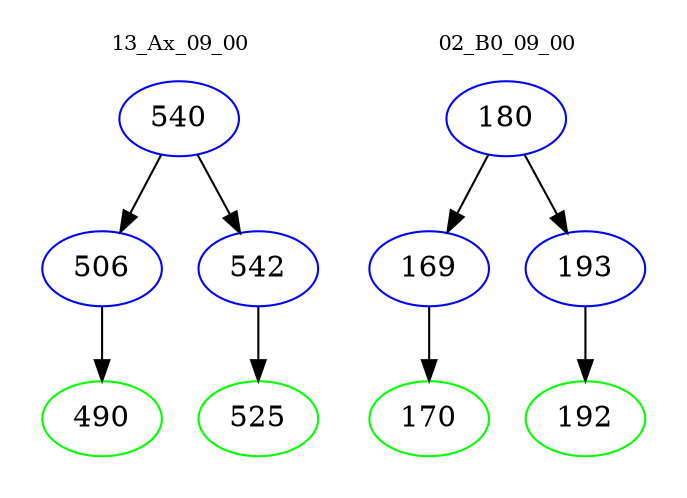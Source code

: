 digraph{
subgraph cluster_0 {
color = white
label = "13_Ax_09_00";
fontsize=10;
T0_540 [label="540", color="blue"]
T0_540 -> T0_506 [color="black"]
T0_506 [label="506", color="blue"]
T0_506 -> T0_490 [color="black"]
T0_490 [label="490", color="green"]
T0_540 -> T0_542 [color="black"]
T0_542 [label="542", color="blue"]
T0_542 -> T0_525 [color="black"]
T0_525 [label="525", color="green"]
}
subgraph cluster_1 {
color = white
label = "02_B0_09_00";
fontsize=10;
T1_180 [label="180", color="blue"]
T1_180 -> T1_169 [color="black"]
T1_169 [label="169", color="blue"]
T1_169 -> T1_170 [color="black"]
T1_170 [label="170", color="green"]
T1_180 -> T1_193 [color="black"]
T1_193 [label="193", color="blue"]
T1_193 -> T1_192 [color="black"]
T1_192 [label="192", color="green"]
}
}
